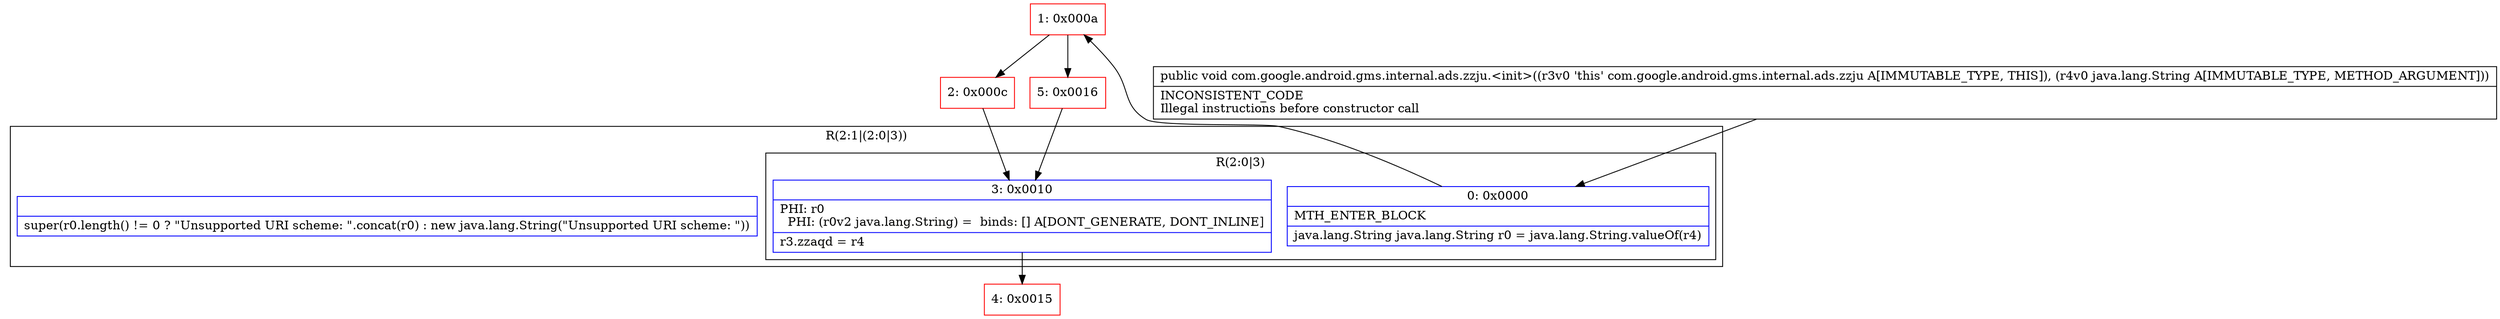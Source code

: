 digraph "CFG forcom.google.android.gms.internal.ads.zzju.\<init\>(Ljava\/lang\/String;)V" {
subgraph cluster_Region_1915541427 {
label = "R(2:1|(2:0|3))";
node [shape=record,color=blue];
Node_InsnContainer_121256730 [shape=record,label="{|super(r0.length() != 0 ? \"Unsupported URI scheme: \".concat(r0) : new java.lang.String(\"Unsupported URI scheme: \"))\l}"];
subgraph cluster_Region_940324772 {
label = "R(2:0|3)";
node [shape=record,color=blue];
Node_0 [shape=record,label="{0\:\ 0x0000|MTH_ENTER_BLOCK\l|java.lang.String java.lang.String r0 = java.lang.String.valueOf(r4)\l}"];
Node_3 [shape=record,label="{3\:\ 0x0010|PHI: r0 \l  PHI: (r0v2 java.lang.String) =  binds: [] A[DONT_GENERATE, DONT_INLINE]\l|r3.zzaqd = r4\l}"];
}
}
Node_1 [shape=record,color=red,label="{1\:\ 0x000a}"];
Node_2 [shape=record,color=red,label="{2\:\ 0x000c}"];
Node_4 [shape=record,color=red,label="{4\:\ 0x0015}"];
Node_5 [shape=record,color=red,label="{5\:\ 0x0016}"];
MethodNode[shape=record,label="{public void com.google.android.gms.internal.ads.zzju.\<init\>((r3v0 'this' com.google.android.gms.internal.ads.zzju A[IMMUTABLE_TYPE, THIS]), (r4v0 java.lang.String A[IMMUTABLE_TYPE, METHOD_ARGUMENT]))  | INCONSISTENT_CODE\lIllegal instructions before constructor call\l}"];
MethodNode -> Node_0;
Node_0 -> Node_1;
Node_3 -> Node_4;
Node_1 -> Node_2;
Node_1 -> Node_5;
Node_2 -> Node_3;
Node_5 -> Node_3;
}

